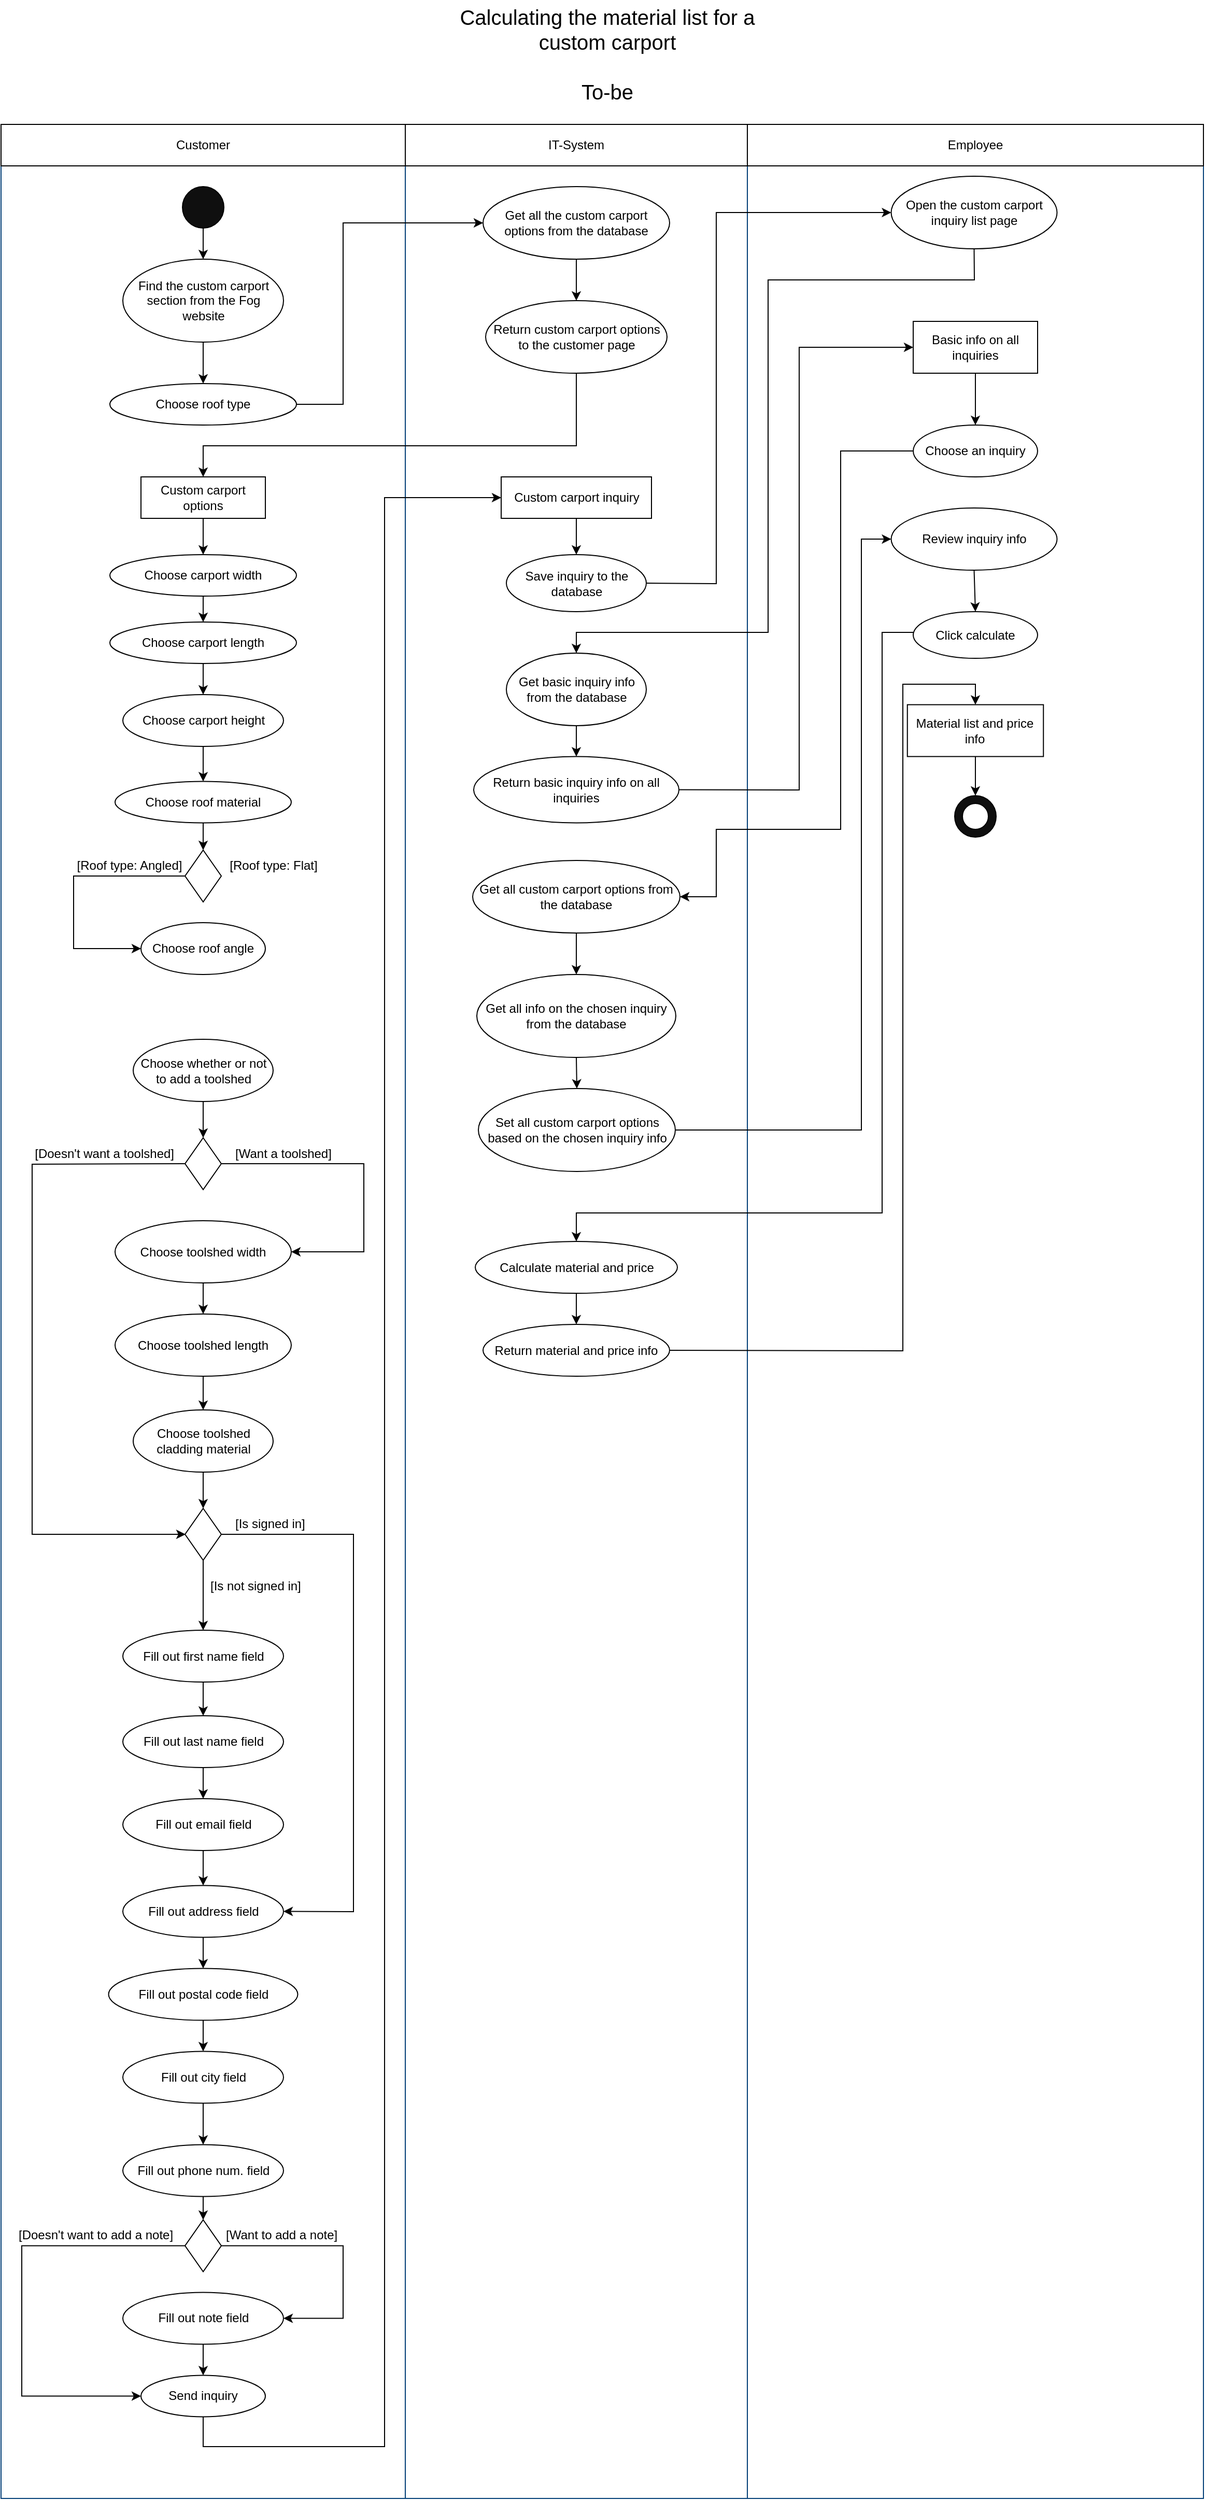 <mxfile version="16.0.3" type="device"><diagram id="prtHgNgQTEPvFCAcTncT" name="Page-1"><mxGraphModel dx="3134" dy="2238" grid="1" gridSize="10" guides="1" tooltips="1" connect="1" arrows="1" fold="1" page="1" pageScale="1" pageWidth="827" pageHeight="1169" math="0" shadow="0"><root><mxCell id="0"/><mxCell id="1" parent="0"/><mxCell id="VwiyK5n4nv8bdjlZxb5a-5" value="" style="rounded=0;whiteSpace=wrap;html=1;fillColor=none;movable=0;resizable=0;rotatable=0;deletable=0;editable=0;connectable=0;strokeColor=#033f77;" parent="1" vertex="1"><mxGeometry x="-130" y="-440" width="390" height="2290" as="geometry"/></mxCell><mxCell id="VwiyK5n4nv8bdjlZxb5a-6" value="Customer" style="rounded=0;whiteSpace=wrap;html=1;fillColor=default;movable=0;resizable=0;rotatable=0;deletable=0;editable=0;connectable=0;" parent="1" vertex="1"><mxGeometry x="-130" y="-440" width="390" height="40" as="geometry"/></mxCell><mxCell id="VwiyK5n4nv8bdjlZxb5a-7" value="" style="rounded=0;whiteSpace=wrap;html=1;fillColor=none;movable=0;resizable=0;rotatable=0;deletable=0;editable=0;connectable=0;strokeColor=#033F77;" parent="1" vertex="1"><mxGeometry x="260" y="-440" width="330" height="2290" as="geometry"/></mxCell><mxCell id="VwiyK5n4nv8bdjlZxb5a-8" value="IT-System" style="rounded=0;whiteSpace=wrap;html=1;fillColor=default;movable=0;resizable=0;rotatable=0;deletable=0;editable=0;connectable=0;" parent="1" vertex="1"><mxGeometry x="260" y="-440" width="330" height="40" as="geometry"/></mxCell><mxCell id="VwiyK5n4nv8bdjlZxb5a-9" value="" style="rounded=0;whiteSpace=wrap;html=1;fillColor=none;movable=0;resizable=0;rotatable=0;deletable=0;editable=0;connectable=0;strokeColor=#033F77;" parent="1" vertex="1"><mxGeometry x="590" y="-440" width="440" height="2290" as="geometry"/></mxCell><mxCell id="VwiyK5n4nv8bdjlZxb5a-10" value="Employee" style="rounded=0;whiteSpace=wrap;html=1;fillColor=default;movable=0;resizable=0;rotatable=0;deletable=0;editable=0;connectable=0;" parent="1" vertex="1"><mxGeometry x="590" y="-440" width="440" height="40" as="geometry"/></mxCell><mxCell id="VwiyK5n4nv8bdjlZxb5a-11" value="&lt;font style=&quot;font-size: 20px&quot;&gt;Calculating the material list for a custom carport&lt;br&gt;&lt;br&gt;To-be&lt;br&gt;&lt;/font&gt;" style="text;html=1;strokeColor=none;fillColor=none;align=center;verticalAlign=middle;whiteSpace=wrap;rounded=0;movable=1;resizable=1;rotatable=1;deletable=1;editable=1;connectable=1;" parent="1" vertex="1"><mxGeometry x="290" y="-560" width="330" height="104" as="geometry"/></mxCell><mxCell id="VwiyK5n4nv8bdjlZxb5a-15" value="" style="ellipse;whiteSpace=wrap;html=1;aspect=fixed;fontSize=20;fillColor=#0F0F0F;" parent="1" vertex="1"><mxGeometry x="45" y="-380" width="40" height="40" as="geometry"/></mxCell><mxCell id="VwiyK5n4nv8bdjlZxb5a-16" value="" style="ellipse;whiteSpace=wrap;html=1;aspect=fixed;fontSize=20;fillColor=#0F0F0F;" parent="1" vertex="1"><mxGeometry x="790" y="207.5" width="40" height="40" as="geometry"/></mxCell><mxCell id="VwiyK5n4nv8bdjlZxb5a-17" value="" style="ellipse;whiteSpace=wrap;html=1;aspect=fixed;fontSize=20;fillColor=#FFFFFF;" parent="1" vertex="1"><mxGeometry x="797.5" y="215" width="25" height="25" as="geometry"/></mxCell><mxCell id="VwiyK5n4nv8bdjlZxb5a-18" value="" style="endArrow=classic;html=1;rounded=0;fontSize=20;exitX=0.5;exitY=1;exitDx=0;exitDy=0;entryX=0.5;entryY=0;entryDx=0;entryDy=0;" parent="1" source="VwiyK5n4nv8bdjlZxb5a-15" target="VwiyK5n4nv8bdjlZxb5a-25" edge="1"><mxGeometry width="50" height="50" relative="1" as="geometry"><mxPoint x="380" y="-350" as="sourcePoint"/><mxPoint x="135" y="-320" as="targetPoint"/></mxGeometry></mxCell><mxCell id="VwiyK5n4nv8bdjlZxb5a-22" value="Choose roof type" style="ellipse;whiteSpace=wrap;html=1;fontSize=12;fillColor=#FFFFFF;" parent="1" vertex="1"><mxGeometry x="-25" y="-190" width="180" height="40" as="geometry"/></mxCell><mxCell id="VwiyK5n4nv8bdjlZxb5a-25" value="Find the custom carport section from the Fog website" style="ellipse;whiteSpace=wrap;html=1;fontSize=12;fillColor=#FFFFFF;" parent="1" vertex="1"><mxGeometry x="-12.5" y="-310" width="155" height="80" as="geometry"/></mxCell><mxCell id="VwiyK5n4nv8bdjlZxb5a-27" value="Choose carport width" style="ellipse;whiteSpace=wrap;html=1;fontSize=12;fillColor=#FFFFFF;" parent="1" vertex="1"><mxGeometry x="-25" y="-25" width="180" height="40" as="geometry"/></mxCell><mxCell id="VwiyK5n4nv8bdjlZxb5a-28" value="Choose carport length" style="ellipse;whiteSpace=wrap;html=1;fontSize=12;fillColor=#FFFFFF;" parent="1" vertex="1"><mxGeometry x="-25" y="40" width="180" height="40" as="geometry"/></mxCell><mxCell id="VwiyK5n4nv8bdjlZxb5a-29" value="Get all the custom carport options from the database" style="ellipse;whiteSpace=wrap;html=1;fontSize=12;fillColor=#FFFFFF;" parent="1" vertex="1"><mxGeometry x="335" y="-380" width="180" height="70" as="geometry"/></mxCell><mxCell id="VwiyK5n4nv8bdjlZxb5a-31" value="Custom carport options" style="rounded=0;whiteSpace=wrap;html=1;fontSize=12;fillColor=#FFFFFF;" parent="1" vertex="1"><mxGeometry x="5" y="-100" width="120" height="40" as="geometry"/></mxCell><mxCell id="VwiyK5n4nv8bdjlZxb5a-33" value="Return custom carport options to the customer page" style="ellipse;whiteSpace=wrap;html=1;fontSize=12;fillColor=#FFFFFF;" parent="1" vertex="1"><mxGeometry x="337.5" y="-270" width="175" height="70" as="geometry"/></mxCell><mxCell id="VwiyK5n4nv8bdjlZxb5a-37" value="" style="endArrow=classic;html=1;rounded=0;fontSize=12;exitX=0.5;exitY=1;exitDx=0;exitDy=0;entryX=0.5;entryY=0;entryDx=0;entryDy=0;" parent="1" source="VwiyK5n4nv8bdjlZxb5a-27" target="VwiyK5n4nv8bdjlZxb5a-28" edge="1"><mxGeometry width="50" height="50" relative="1" as="geometry"><mxPoint x="380" y="-90" as="sourcePoint"/><mxPoint x="430" y="-140" as="targetPoint"/></mxGeometry></mxCell><mxCell id="VwiyK5n4nv8bdjlZxb5a-38" value="Choose roof material" style="ellipse;whiteSpace=wrap;html=1;fontSize=12;fillColor=#FFFFFF;" parent="1" vertex="1"><mxGeometry x="-20" y="193.75" width="170" height="40" as="geometry"/></mxCell><mxCell id="VwiyK5n4nv8bdjlZxb5a-39" value="" style="endArrow=classic;html=1;rounded=0;fontSize=12;exitX=0.5;exitY=1;exitDx=0;exitDy=0;" parent="1" source="VwiyK5n4nv8bdjlZxb5a-28" target="VwiyK5n4nv8bdjlZxb5a-172" edge="1"><mxGeometry width="50" height="50" relative="1" as="geometry"><mxPoint x="380" y="-90" as="sourcePoint"/><mxPoint x="-40" y="100" as="targetPoint"/></mxGeometry></mxCell><mxCell id="VwiyK5n4nv8bdjlZxb5a-40" value="" style="rhombus;whiteSpace=wrap;html=1;fontSize=12;fillColor=#FFFFFF;" parent="1" vertex="1"><mxGeometry x="47.5" y="260" width="35" height="50" as="geometry"/></mxCell><mxCell id="VwiyK5n4nv8bdjlZxb5a-47" value="Choose roof angle" style="ellipse;whiteSpace=wrap;html=1;fontSize=12;fillColor=#FFFFFF;" parent="1" vertex="1"><mxGeometry x="5" y="330" width="120" height="50" as="geometry"/></mxCell><mxCell id="VwiyK5n4nv8bdjlZxb5a-48" value="" style="endArrow=classic;html=1;rounded=0;fontSize=12;exitX=0;exitY=0.5;exitDx=0;exitDy=0;entryX=0;entryY=0.5;entryDx=0;entryDy=0;" parent="1" source="VwiyK5n4nv8bdjlZxb5a-40" target="VwiyK5n4nv8bdjlZxb5a-47" edge="1"><mxGeometry width="50" height="50" relative="1" as="geometry"><mxPoint x="210" y="270" as="sourcePoint"/><mxPoint x="260" y="220" as="targetPoint"/><Array as="points"><mxPoint x="-60" y="285"/><mxPoint x="-60" y="355"/></Array></mxGeometry></mxCell><mxCell id="VwiyK5n4nv8bdjlZxb5a-49" value="[Roof type: Angled]" style="text;html=1;strokeColor=none;fillColor=none;align=center;verticalAlign=middle;whiteSpace=wrap;rounded=0;fontSize=12;" parent="1" vertex="1"><mxGeometry x="-60" y="260" width="107.5" height="30" as="geometry"/></mxCell><mxCell id="VwiyK5n4nv8bdjlZxb5a-50" value="Choose toolshed width" style="ellipse;whiteSpace=wrap;html=1;fontSize=12;fillColor=#FFFFFF;" parent="1" vertex="1"><mxGeometry x="-20" y="617.5" width="170" height="60" as="geometry"/></mxCell><mxCell id="VwiyK5n4nv8bdjlZxb5a-52" value="" style="rhombus;whiteSpace=wrap;html=1;fontSize=12;fillColor=#FFFFFF;" parent="1" vertex="1"><mxGeometry x="47.5" y="537.5" width="35" height="50" as="geometry"/></mxCell><mxCell id="VwiyK5n4nv8bdjlZxb5a-54" value="[Roof type: Flat]" style="text;html=1;strokeColor=none;fillColor=none;align=center;verticalAlign=middle;whiteSpace=wrap;rounded=0;fontSize=12;" parent="1" vertex="1"><mxGeometry x="82.5" y="260" width="100" height="30" as="geometry"/></mxCell><mxCell id="VwiyK5n4nv8bdjlZxb5a-59" value="[Want a toolshed]" style="text;html=1;strokeColor=none;fillColor=none;align=left;verticalAlign=middle;whiteSpace=wrap;rounded=0;fontSize=12;" parent="1" vertex="1"><mxGeometry x="93.75" y="537.5" width="100" height="30" as="geometry"/></mxCell><mxCell id="VwiyK5n4nv8bdjlZxb5a-61" value="Choose toolshed length" style="ellipse;whiteSpace=wrap;html=1;fontSize=12;fillColor=#FFFFFF;" parent="1" vertex="1"><mxGeometry x="-20" y="707.5" width="170" height="60" as="geometry"/></mxCell><mxCell id="VwiyK5n4nv8bdjlZxb5a-62" value="" style="endArrow=classic;html=1;rounded=0;fontSize=12;exitX=0.5;exitY=1;exitDx=0;exitDy=0;entryX=0.5;entryY=0;entryDx=0;entryDy=0;" parent="1" source="VwiyK5n4nv8bdjlZxb5a-50" target="VwiyK5n4nv8bdjlZxb5a-61" edge="1"><mxGeometry width="50" height="50" relative="1" as="geometry"><mxPoint x="210" y="570" as="sourcePoint"/><mxPoint x="260" y="520" as="targetPoint"/></mxGeometry></mxCell><mxCell id="VwiyK5n4nv8bdjlZxb5a-63" value="Fill out first name field" style="ellipse;whiteSpace=wrap;html=1;fontSize=12;fillColor=#FFFFFF;" parent="1" vertex="1"><mxGeometry x="-12.5" y="1012.5" width="155" height="50" as="geometry"/></mxCell><mxCell id="VwiyK5n4nv8bdjlZxb5a-66" value="[Doesn't want a toolshed]" style="text;html=1;strokeColor=none;fillColor=none;align=right;verticalAlign=middle;whiteSpace=wrap;rounded=0;fontSize=12;" parent="1" vertex="1"><mxGeometry x="-108.75" y="537.5" width="147.5" height="30" as="geometry"/></mxCell><mxCell id="VwiyK5n4nv8bdjlZxb5a-67" value="Fill out address field" style="ellipse;whiteSpace=wrap;html=1;fontSize=12;fillColor=#FFFFFF;" parent="1" vertex="1"><mxGeometry x="-12.5" y="1258.75" width="155" height="50" as="geometry"/></mxCell><mxCell id="VwiyK5n4nv8bdjlZxb5a-68" value="Fill out postal code field" style="ellipse;whiteSpace=wrap;html=1;fontSize=12;fillColor=#FFFFFF;" parent="1" vertex="1"><mxGeometry x="-26.25" y="1338.75" width="182.5" height="50" as="geometry"/></mxCell><mxCell id="VwiyK5n4nv8bdjlZxb5a-69" value="" style="endArrow=classic;html=1;rounded=0;fontSize=12;exitX=0.5;exitY=1;exitDx=0;exitDy=0;entryX=0.5;entryY=0;entryDx=0;entryDy=0;" parent="1" source="VwiyK5n4nv8bdjlZxb5a-63" target="VwiyK5n4nv8bdjlZxb5a-179" edge="1"><mxGeometry width="50" height="50" relative="1" as="geometry"><mxPoint x="210" y="750" as="sourcePoint"/><mxPoint x="260" y="700" as="targetPoint"/></mxGeometry></mxCell><mxCell id="VwiyK5n4nv8bdjlZxb5a-70" value="" style="endArrow=classic;html=1;rounded=0;fontSize=12;exitX=0.5;exitY=1;exitDx=0;exitDy=0;entryX=0.5;entryY=0;entryDx=0;entryDy=0;" parent="1" source="VwiyK5n4nv8bdjlZxb5a-67" target="VwiyK5n4nv8bdjlZxb5a-68" edge="1"><mxGeometry width="50" height="50" relative="1" as="geometry"><mxPoint x="210" y="750" as="sourcePoint"/><mxPoint x="260" y="700" as="targetPoint"/></mxGeometry></mxCell><mxCell id="VwiyK5n4nv8bdjlZxb5a-71" value="Fill out phone num. field" style="ellipse;whiteSpace=wrap;html=1;fontSize=12;fillColor=#FFFFFF;" parent="1" vertex="1"><mxGeometry x="-12.5" y="1508.75" width="155" height="50" as="geometry"/></mxCell><mxCell id="VwiyK5n4nv8bdjlZxb5a-72" value="" style="endArrow=classic;html=1;rounded=0;fontSize=12;exitX=0.5;exitY=1;exitDx=0;exitDy=0;entryX=0.5;entryY=0;entryDx=0;entryDy=0;" parent="1" source="VwiyK5n4nv8bdjlZxb5a-68" target="VwiyK5n4nv8bdjlZxb5a-184" edge="1"><mxGeometry width="50" height="50" relative="1" as="geometry"><mxPoint x="170" y="860" as="sourcePoint"/><mxPoint x="220" y="810" as="targetPoint"/></mxGeometry></mxCell><mxCell id="VwiyK5n4nv8bdjlZxb5a-75" value="Fill out note field" style="ellipse;whiteSpace=wrap;html=1;fontSize=12;fillColor=#FFFFFF;" parent="1" vertex="1"><mxGeometry x="-12.5" y="1651.25" width="155" height="50" as="geometry"/></mxCell><mxCell id="VwiyK5n4nv8bdjlZxb5a-76" value="" style="rhombus;whiteSpace=wrap;html=1;fontSize=12;fillColor=#FFFFFF;" parent="1" vertex="1"><mxGeometry x="47.5" y="1581.25" width="35" height="50" as="geometry"/></mxCell><mxCell id="VwiyK5n4nv8bdjlZxb5a-77" value="" style="endArrow=classic;html=1;rounded=0;fontSize=12;exitX=0.5;exitY=1;exitDx=0;exitDy=0;entryX=0.5;entryY=0;entryDx=0;entryDy=0;" parent="1" source="VwiyK5n4nv8bdjlZxb5a-71" target="VwiyK5n4nv8bdjlZxb5a-76" edge="1"><mxGeometry width="50" height="50" relative="1" as="geometry"><mxPoint x="65" y="1167.5" as="sourcePoint"/><mxPoint x="260" y="990" as="targetPoint"/></mxGeometry></mxCell><mxCell id="VwiyK5n4nv8bdjlZxb5a-78" value="" style="endArrow=classic;html=1;rounded=0;fontSize=12;exitX=1;exitY=0.5;exitDx=0;exitDy=0;entryX=1;entryY=0.5;entryDx=0;entryDy=0;" parent="1" source="VwiyK5n4nv8bdjlZxb5a-76" target="VwiyK5n4nv8bdjlZxb5a-75" edge="1"><mxGeometry width="50" height="50" relative="1" as="geometry"><mxPoint x="210" y="1771.25" as="sourcePoint"/><mxPoint x="260" y="1721.25" as="targetPoint"/><Array as="points"><mxPoint x="200" y="1606.25"/><mxPoint x="200" y="1676.25"/></Array></mxGeometry></mxCell><mxCell id="VwiyK5n4nv8bdjlZxb5a-79" value="[Want to add a note]" style="text;html=1;strokeColor=none;fillColor=none;align=left;verticalAlign=middle;whiteSpace=wrap;rounded=0;fontSize=12;" parent="1" vertex="1"><mxGeometry x="85" y="1581.25" width="125" height="30" as="geometry"/></mxCell><mxCell id="VwiyK5n4nv8bdjlZxb5a-80" value="Send inquiry" style="ellipse;whiteSpace=wrap;html=1;fontSize=12;fillColor=#FFFFFF;" parent="1" vertex="1"><mxGeometry x="5" y="1731.25" width="120" height="40" as="geometry"/></mxCell><mxCell id="VwiyK5n4nv8bdjlZxb5a-81" value="" style="endArrow=classic;html=1;rounded=0;fontSize=12;exitX=0.5;exitY=1;exitDx=0;exitDy=0;entryX=0.5;entryY=0;entryDx=0;entryDy=0;" parent="1" source="VwiyK5n4nv8bdjlZxb5a-75" target="VwiyK5n4nv8bdjlZxb5a-80" edge="1"><mxGeometry width="50" height="50" relative="1" as="geometry"><mxPoint x="210" y="1060" as="sourcePoint"/><mxPoint x="260" y="1010" as="targetPoint"/></mxGeometry></mxCell><mxCell id="VwiyK5n4nv8bdjlZxb5a-82" value="" style="endArrow=classic;html=1;rounded=0;fontSize=12;exitX=0;exitY=0.5;exitDx=0;exitDy=0;entryX=0;entryY=0.5;entryDx=0;entryDy=0;" parent="1" source="VwiyK5n4nv8bdjlZxb5a-76" target="VwiyK5n4nv8bdjlZxb5a-80" edge="1"><mxGeometry width="50" height="50" relative="1" as="geometry"><mxPoint x="210" y="1641.25" as="sourcePoint"/><mxPoint x="260" y="1591.25" as="targetPoint"/><Array as="points"><mxPoint x="-110" y="1606.25"/><mxPoint x="-110" y="1751.25"/></Array></mxGeometry></mxCell><mxCell id="VwiyK5n4nv8bdjlZxb5a-83" value="[Doesn't want to add a note]" style="text;html=1;strokeColor=none;fillColor=none;align=left;verticalAlign=middle;whiteSpace=wrap;rounded=0;fontSize=12;" parent="1" vertex="1"><mxGeometry x="-115" y="1581.25" width="160" height="30" as="geometry"/></mxCell><mxCell id="VwiyK5n4nv8bdjlZxb5a-88" value="Open the custom carport inquiry list page" style="ellipse;whiteSpace=wrap;html=1;fontSize=12;fillColor=#FFFFFF;" parent="1" vertex="1"><mxGeometry x="728.75" y="-390" width="160" height="70" as="geometry"/></mxCell><mxCell id="VwiyK5n4nv8bdjlZxb5a-103" value="Review inquiry info" style="ellipse;whiteSpace=wrap;html=1;fontSize=12;fillColor=#FFFFFF;" parent="1" vertex="1"><mxGeometry x="728.75" y="-70" width="160" height="60" as="geometry"/></mxCell><mxCell id="VwiyK5n4nv8bdjlZxb5a-162" value="Calculate material and price" style="ellipse;whiteSpace=wrap;html=1;fontSize=12;fillColor=#FFFFFF;" parent="1" vertex="1"><mxGeometry x="327.5" y="637.5" width="195" height="50" as="geometry"/></mxCell><mxCell id="VwiyK5n4nv8bdjlZxb5a-164" value="Material list and price info" style="rounded=0;whiteSpace=wrap;html=1;fontSize=12;fillColor=#FFFFFF;" parent="1" vertex="1"><mxGeometry x="744.38" y="119.75" width="131.24" height="50" as="geometry"/></mxCell><mxCell id="VwiyK5n4nv8bdjlZxb5a-166" value="" style="endArrow=classic;html=1;rounded=0;fontSize=12;exitX=0.5;exitY=1;exitDx=0;exitDy=0;entryX=0.5;entryY=0;entryDx=0;entryDy=0;" parent="1" source="VwiyK5n4nv8bdjlZxb5a-164" target="VwiyK5n4nv8bdjlZxb5a-16" edge="1"><mxGeometry width="50" height="50" relative="1" as="geometry"><mxPoint x="660" y="1960" as="sourcePoint"/><mxPoint x="710" y="1910" as="targetPoint"/></mxGeometry></mxCell><mxCell id="VwiyK5n4nv8bdjlZxb5a-170" value="Return material and price info" style="ellipse;whiteSpace=wrap;html=1;fontSize=12;fillColor=#FFFFFF;" parent="1" vertex="1"><mxGeometry x="335" y="717.5" width="180" height="50" as="geometry"/></mxCell><mxCell id="VwiyK5n4nv8bdjlZxb5a-171" value="" style="endArrow=classic;html=1;rounded=0;fontSize=12;exitX=0.5;exitY=1;exitDx=0;exitDy=0;entryX=0.5;entryY=0;entryDx=0;entryDy=0;" parent="1" source="VwiyK5n4nv8bdjlZxb5a-162" target="VwiyK5n4nv8bdjlZxb5a-170" edge="1"><mxGeometry width="50" height="50" relative="1" as="geometry"><mxPoint x="560" y="380" as="sourcePoint"/><mxPoint x="610" y="330" as="targetPoint"/></mxGeometry></mxCell><mxCell id="VwiyK5n4nv8bdjlZxb5a-172" value="Choose carport height" style="ellipse;whiteSpace=wrap;html=1;fontSize=12;fillColor=#FFFFFF;" parent="1" vertex="1"><mxGeometry x="-12.5" y="110" width="155" height="50" as="geometry"/></mxCell><mxCell id="VwiyK5n4nv8bdjlZxb5a-173" value="" style="endArrow=classic;html=1;rounded=0;fontSize=12;exitX=0.5;exitY=1;exitDx=0;exitDy=0;entryX=0.5;entryY=0;entryDx=0;entryDy=0;" parent="1" source="VwiyK5n4nv8bdjlZxb5a-172" target="VwiyK5n4nv8bdjlZxb5a-38" edge="1"><mxGeometry width="50" height="50" relative="1" as="geometry"><mxPoint x="210" y="220" as="sourcePoint"/><mxPoint x="260" y="170" as="targetPoint"/></mxGeometry></mxCell><mxCell id="VwiyK5n4nv8bdjlZxb5a-174" value="" style="rhombus;whiteSpace=wrap;html=1;fontSize=12;fillColor=#FFFFFF;" parent="1" vertex="1"><mxGeometry x="47.5" y="895" width="35" height="50" as="geometry"/></mxCell><mxCell id="VwiyK5n4nv8bdjlZxb5a-176" value="" style="endArrow=classic;html=1;rounded=0;fontSize=12;exitX=0.5;exitY=1;exitDx=0;exitDy=0;" parent="1" source="VwiyK5n4nv8bdjlZxb5a-174" target="VwiyK5n4nv8bdjlZxb5a-63" edge="1"><mxGeometry width="50" height="50" relative="1" as="geometry"><mxPoint x="70" y="730" as="sourcePoint"/><mxPoint x="260" y="820" as="targetPoint"/></mxGeometry></mxCell><mxCell id="VwiyK5n4nv8bdjlZxb5a-177" value="[Is not signed in]" style="text;html=1;strokeColor=none;fillColor=none;align=left;verticalAlign=middle;whiteSpace=wrap;rounded=0;fontSize=12;" parent="1" vertex="1"><mxGeometry x="70" y="955" width="95" height="30" as="geometry"/></mxCell><mxCell id="VwiyK5n4nv8bdjlZxb5a-178" value="Fill out email field" style="ellipse;whiteSpace=wrap;html=1;fontSize=12;fillColor=#FFFFFF;" parent="1" vertex="1"><mxGeometry x="-12.5" y="1175" width="155" height="50" as="geometry"/></mxCell><mxCell id="VwiyK5n4nv8bdjlZxb5a-179" value="Fill out last name field" style="ellipse;whiteSpace=wrap;html=1;fontSize=12;fillColor=#FFFFFF;" parent="1" vertex="1"><mxGeometry x="-12.5" y="1095" width="155" height="50" as="geometry"/></mxCell><mxCell id="VwiyK5n4nv8bdjlZxb5a-180" value="" style="endArrow=classic;html=1;rounded=0;fontSize=12;exitX=0.5;exitY=1;exitDx=0;exitDy=0;entryX=0.5;entryY=0;entryDx=0;entryDy=0;" parent="1" source="VwiyK5n4nv8bdjlZxb5a-179" target="VwiyK5n4nv8bdjlZxb5a-178" edge="1"><mxGeometry width="50" height="50" relative="1" as="geometry"><mxPoint x="210" y="1060" as="sourcePoint"/><mxPoint x="260" y="1010" as="targetPoint"/></mxGeometry></mxCell><mxCell id="VwiyK5n4nv8bdjlZxb5a-181" value="" style="endArrow=classic;html=1;rounded=0;fontSize=12;exitX=0.5;exitY=1;exitDx=0;exitDy=0;entryX=0.5;entryY=0;entryDx=0;entryDy=0;" parent="1" source="VwiyK5n4nv8bdjlZxb5a-178" target="VwiyK5n4nv8bdjlZxb5a-67" edge="1"><mxGeometry width="50" height="50" relative="1" as="geometry"><mxPoint x="210" y="1040" as="sourcePoint"/><mxPoint x="260" y="990" as="targetPoint"/></mxGeometry></mxCell><mxCell id="VwiyK5n4nv8bdjlZxb5a-182" value="" style="endArrow=classic;html=1;rounded=0;fontSize=12;entryX=1;entryY=0.5;entryDx=0;entryDy=0;exitX=1;exitY=0.5;exitDx=0;exitDy=0;" parent="1" source="VwiyK5n4nv8bdjlZxb5a-174" target="VwiyK5n4nv8bdjlZxb5a-67" edge="1"><mxGeometry width="50" height="50" relative="1" as="geometry"><mxPoint x="82.5" y="1138.75" as="sourcePoint"/><mxPoint x="142.5" y="1498.75" as="targetPoint"/><Array as="points"><mxPoint x="210" y="920"/><mxPoint x="210" y="1284"/></Array></mxGeometry></mxCell><mxCell id="VwiyK5n4nv8bdjlZxb5a-183" value="[Is signed in]" style="text;html=1;strokeColor=none;fillColor=none;align=left;verticalAlign=middle;whiteSpace=wrap;rounded=0;fontSize=12;" parent="1" vertex="1"><mxGeometry x="93.75" y="895" width="77.5" height="30" as="geometry"/></mxCell><mxCell id="VwiyK5n4nv8bdjlZxb5a-184" value="Fill out city field" style="ellipse;whiteSpace=wrap;html=1;fontSize=12;fillColor=#FFFFFF;" parent="1" vertex="1"><mxGeometry x="-12.5" y="1418.75" width="155" height="50" as="geometry"/></mxCell><mxCell id="VwiyK5n4nv8bdjlZxb5a-185" value="" style="endArrow=classic;html=1;rounded=0;fontSize=12;exitX=0.5;exitY=1;exitDx=0;exitDy=0;entryX=0.5;entryY=0;entryDx=0;entryDy=0;" parent="1" source="VwiyK5n4nv8bdjlZxb5a-184" target="VwiyK5n4nv8bdjlZxb5a-71" edge="1"><mxGeometry width="50" height="50" relative="1" as="geometry"><mxPoint x="210" y="1320" as="sourcePoint"/><mxPoint x="260" y="1270" as="targetPoint"/></mxGeometry></mxCell><mxCell id="MUpZCb2h_AHIGPEM5333-1" value="" style="endArrow=classic;html=1;rounded=0;exitX=0.5;exitY=1;exitDx=0;exitDy=0;entryX=0.5;entryY=0;entryDx=0;entryDy=0;" edge="1" parent="1" source="VwiyK5n4nv8bdjlZxb5a-25" target="VwiyK5n4nv8bdjlZxb5a-22"><mxGeometry width="50" height="50" relative="1" as="geometry"><mxPoint x="-80" y="-160" as="sourcePoint"/><mxPoint x="-30" y="-210" as="targetPoint"/></mxGeometry></mxCell><mxCell id="MUpZCb2h_AHIGPEM5333-2" value="" style="endArrow=classic;html=1;rounded=0;exitX=1;exitY=0.5;exitDx=0;exitDy=0;entryX=0;entryY=0.5;entryDx=0;entryDy=0;" edge="1" parent="1" source="VwiyK5n4nv8bdjlZxb5a-22" target="VwiyK5n4nv8bdjlZxb5a-29"><mxGeometry width="50" height="50" relative="1" as="geometry"><mxPoint x="180" y="-180" as="sourcePoint"/><mxPoint x="230" y="-230" as="targetPoint"/><Array as="points"><mxPoint x="200" y="-170"/><mxPoint x="200" y="-345"/></Array></mxGeometry></mxCell><mxCell id="MUpZCb2h_AHIGPEM5333-4" value="" style="endArrow=classic;html=1;rounded=0;exitX=0.5;exitY=1;exitDx=0;exitDy=0;entryX=0.5;entryY=0;entryDx=0;entryDy=0;" edge="1" parent="1" source="VwiyK5n4nv8bdjlZxb5a-29" target="VwiyK5n4nv8bdjlZxb5a-33"><mxGeometry width="50" height="50" relative="1" as="geometry"><mxPoint x="300" y="-250" as="sourcePoint"/><mxPoint x="350" y="-300" as="targetPoint"/></mxGeometry></mxCell><mxCell id="MUpZCb2h_AHIGPEM5333-5" value="" style="endArrow=classic;html=1;rounded=0;exitX=0.5;exitY=1;exitDx=0;exitDy=0;entryX=0.5;entryY=0;entryDx=0;entryDy=0;" edge="1" parent="1" source="VwiyK5n4nv8bdjlZxb5a-33" target="VwiyK5n4nv8bdjlZxb5a-31"><mxGeometry width="50" height="50" relative="1" as="geometry"><mxPoint x="290" y="-130" as="sourcePoint"/><mxPoint x="340" y="-180" as="targetPoint"/><Array as="points"><mxPoint x="425" y="-170"/><mxPoint x="425" y="-130"/><mxPoint x="230" y="-130"/><mxPoint x="65" y="-130"/></Array></mxGeometry></mxCell><mxCell id="MUpZCb2h_AHIGPEM5333-6" value="" style="endArrow=classic;html=1;rounded=0;exitX=0.5;exitY=1;exitDx=0;exitDy=0;entryX=0.5;entryY=0;entryDx=0;entryDy=0;" edge="1" parent="1" source="VwiyK5n4nv8bdjlZxb5a-31" target="VwiyK5n4nv8bdjlZxb5a-27"><mxGeometry width="50" height="50" relative="1" as="geometry"><mxPoint x="-90" y="-30" as="sourcePoint"/><mxPoint x="-40" y="-80" as="targetPoint"/></mxGeometry></mxCell><mxCell id="MUpZCb2h_AHIGPEM5333-7" value="Choose whether or not to add a toolshed" style="ellipse;whiteSpace=wrap;html=1;" vertex="1" parent="1"><mxGeometry x="-2.5" y="442.5" width="135" height="60" as="geometry"/></mxCell><mxCell id="MUpZCb2h_AHIGPEM5333-9" value="" style="endArrow=classic;html=1;rounded=0;exitX=0.5;exitY=1;exitDx=0;exitDy=0;entryX=0.5;entryY=0;entryDx=0;entryDy=0;" edge="1" parent="1" source="MUpZCb2h_AHIGPEM5333-7" target="VwiyK5n4nv8bdjlZxb5a-52"><mxGeometry width="50" height="50" relative="1" as="geometry"><mxPoint x="-60" y="380" as="sourcePoint"/><mxPoint x="-10" y="330" as="targetPoint"/></mxGeometry></mxCell><mxCell id="MUpZCb2h_AHIGPEM5333-11" value="" style="endArrow=classic;html=1;rounded=0;exitX=1;exitY=0.5;exitDx=0;exitDy=0;entryX=1;entryY=0.5;entryDx=0;entryDy=0;" edge="1" parent="1" source="VwiyK5n4nv8bdjlZxb5a-52" target="VwiyK5n4nv8bdjlZxb5a-50"><mxGeometry width="50" height="50" relative="1" as="geometry"><mxPoint x="-80" y="647.5" as="sourcePoint"/><mxPoint x="-30" y="597.5" as="targetPoint"/><Array as="points"><mxPoint x="220" y="562.5"/><mxPoint x="220" y="647.5"/></Array></mxGeometry></mxCell><mxCell id="MUpZCb2h_AHIGPEM5333-12" value="Choose toolshed cladding material" style="ellipse;whiteSpace=wrap;html=1;" vertex="1" parent="1"><mxGeometry x="-2.5" y="800" width="135" height="60" as="geometry"/></mxCell><mxCell id="MUpZCb2h_AHIGPEM5333-16" value="" style="endArrow=classic;html=1;rounded=0;exitX=0.5;exitY=1;exitDx=0;exitDy=0;entryX=0.5;entryY=0;entryDx=0;entryDy=0;" edge="1" parent="1" source="VwiyK5n4nv8bdjlZxb5a-38" target="VwiyK5n4nv8bdjlZxb5a-40"><mxGeometry width="50" height="50" relative="1" as="geometry"><mxPoint x="-90" y="210" as="sourcePoint"/><mxPoint x="-40" y="160" as="targetPoint"/></mxGeometry></mxCell><mxCell id="MUpZCb2h_AHIGPEM5333-17" value="" style="endArrow=classic;html=1;rounded=0;exitX=0.5;exitY=1;exitDx=0;exitDy=0;entryX=0.5;entryY=0;entryDx=0;entryDy=0;" edge="1" parent="1" source="MUpZCb2h_AHIGPEM5333-12" target="VwiyK5n4nv8bdjlZxb5a-174"><mxGeometry width="50" height="50" relative="1" as="geometry"><mxPoint x="-100" y="920" as="sourcePoint"/><mxPoint x="-50" y="870" as="targetPoint"/></mxGeometry></mxCell><mxCell id="MUpZCb2h_AHIGPEM5333-18" value="" style="endArrow=classic;html=1;rounded=0;exitX=0.5;exitY=1;exitDx=0;exitDy=0;entryX=0.5;entryY=0;entryDx=0;entryDy=0;" edge="1" parent="1" source="VwiyK5n4nv8bdjlZxb5a-61" target="MUpZCb2h_AHIGPEM5333-12"><mxGeometry width="50" height="50" relative="1" as="geometry"><mxPoint x="-90" y="830" as="sourcePoint"/><mxPoint x="-40" y="780" as="targetPoint"/></mxGeometry></mxCell><mxCell id="MUpZCb2h_AHIGPEM5333-19" value="" style="endArrow=classic;html=1;rounded=0;exitX=0;exitY=0.5;exitDx=0;exitDy=0;" edge="1" parent="1" source="VwiyK5n4nv8bdjlZxb5a-52"><mxGeometry width="50" height="50" relative="1" as="geometry"><mxPoint x="-90" y="810" as="sourcePoint"/><mxPoint x="48" y="920" as="targetPoint"/><Array as="points"><mxPoint x="-100" y="563"/><mxPoint x="-100" y="920"/></Array></mxGeometry></mxCell><mxCell id="MUpZCb2h_AHIGPEM5333-22" value="Custom carport inquiry" style="rounded=0;whiteSpace=wrap;html=1;" vertex="1" parent="1"><mxGeometry x="352.5" y="-100" width="145" height="40" as="geometry"/></mxCell><mxCell id="MUpZCb2h_AHIGPEM5333-23" value="" style="endArrow=classic;html=1;rounded=0;exitX=0.5;exitY=1;exitDx=0;exitDy=0;entryX=0;entryY=0.5;entryDx=0;entryDy=0;" edge="1" parent="1" source="VwiyK5n4nv8bdjlZxb5a-80" target="MUpZCb2h_AHIGPEM5333-22"><mxGeometry width="50" height="50" relative="1" as="geometry"><mxPoint x="190" y="1770" as="sourcePoint"/><mxPoint x="240" y="1720" as="targetPoint"/><Array as="points"><mxPoint x="65" y="1800"/><mxPoint x="240" y="1800"/><mxPoint x="240" y="-80"/></Array></mxGeometry></mxCell><mxCell id="MUpZCb2h_AHIGPEM5333-24" value="Save inquiry to the database" style="ellipse;whiteSpace=wrap;html=1;" vertex="1" parent="1"><mxGeometry x="357.5" y="-25" width="135" height="55" as="geometry"/></mxCell><mxCell id="MUpZCb2h_AHIGPEM5333-25" value="" style="endArrow=classic;html=1;rounded=0;exitX=0.5;exitY=1;exitDx=0;exitDy=0;entryX=0.5;entryY=0;entryDx=0;entryDy=0;" edge="1" parent="1" source="MUpZCb2h_AHIGPEM5333-22" target="MUpZCb2h_AHIGPEM5333-24"><mxGeometry width="50" height="50" relative="1" as="geometry"><mxPoint x="290" y="50" as="sourcePoint"/><mxPoint x="340" as="targetPoint"/></mxGeometry></mxCell><mxCell id="MUpZCb2h_AHIGPEM5333-26" value="" style="endArrow=classic;html=1;rounded=0;exitX=1;exitY=0.5;exitDx=0;exitDy=0;entryX=0;entryY=0.5;entryDx=0;entryDy=0;" edge="1" parent="1" source="MUpZCb2h_AHIGPEM5333-24" target="VwiyK5n4nv8bdjlZxb5a-88"><mxGeometry width="50" height="50" relative="1" as="geometry"><mxPoint x="520" as="sourcePoint"/><mxPoint x="570" y="-50" as="targetPoint"/><Array as="points"><mxPoint x="560" y="3"/><mxPoint x="560" y="-355"/></Array></mxGeometry></mxCell><mxCell id="MUpZCb2h_AHIGPEM5333-27" value="Choose an inquiry" style="ellipse;whiteSpace=wrap;html=1;" vertex="1" parent="1"><mxGeometry x="750" y="-150" width="120" height="50" as="geometry"/></mxCell><mxCell id="MUpZCb2h_AHIGPEM5333-28" value="Get basic inquiry info from the database" style="ellipse;whiteSpace=wrap;html=1;" vertex="1" parent="1"><mxGeometry x="357.5" y="70" width="135" height="70" as="geometry"/></mxCell><mxCell id="MUpZCb2h_AHIGPEM5333-29" value="" style="endArrow=classic;html=1;rounded=0;exitX=0.5;exitY=1;exitDx=0;exitDy=0;entryX=0.5;entryY=0;entryDx=0;entryDy=0;" edge="1" parent="1" source="VwiyK5n4nv8bdjlZxb5a-88" target="MUpZCb2h_AHIGPEM5333-28"><mxGeometry width="50" height="50" relative="1" as="geometry"><mxPoint x="650" y="-200" as="sourcePoint"/><mxPoint x="700" y="-250" as="targetPoint"/><Array as="points"><mxPoint x="809" y="-290"/><mxPoint x="610" y="-290"/><mxPoint x="610" y="50"/><mxPoint x="425" y="50"/></Array></mxGeometry></mxCell><mxCell id="MUpZCb2h_AHIGPEM5333-30" value="Return basic inquiry info on all inquiries" style="ellipse;whiteSpace=wrap;html=1;strokeColor=#000000;" vertex="1" parent="1"><mxGeometry x="326" y="169.75" width="198" height="64" as="geometry"/></mxCell><mxCell id="MUpZCb2h_AHIGPEM5333-31" value="" style="endArrow=classic;html=1;rounded=0;exitX=0.5;exitY=1;exitDx=0;exitDy=0;entryX=0.5;entryY=0;entryDx=0;entryDy=0;" edge="1" parent="1" source="MUpZCb2h_AHIGPEM5333-28" target="MUpZCb2h_AHIGPEM5333-30"><mxGeometry width="50" height="50" relative="1" as="geometry"><mxPoint x="270" y="190" as="sourcePoint"/><mxPoint x="320" y="140" as="targetPoint"/></mxGeometry></mxCell><mxCell id="MUpZCb2h_AHIGPEM5333-34" value="Basic info on all inquiries" style="rounded=0;whiteSpace=wrap;html=1;strokeColor=#000000;" vertex="1" parent="1"><mxGeometry x="750" y="-250" width="120" height="50" as="geometry"/></mxCell><mxCell id="MUpZCb2h_AHIGPEM5333-35" value="" style="endArrow=classic;html=1;rounded=0;exitX=1;exitY=0.5;exitDx=0;exitDy=0;entryX=0;entryY=0.5;entryDx=0;entryDy=0;" edge="1" parent="1" source="MUpZCb2h_AHIGPEM5333-30" target="MUpZCb2h_AHIGPEM5333-34"><mxGeometry width="50" height="50" relative="1" as="geometry"><mxPoint x="490" y="350" as="sourcePoint"/><mxPoint x="540" y="300" as="targetPoint"/><Array as="points"><mxPoint x="640" y="202"/><mxPoint x="640" y="-225"/></Array></mxGeometry></mxCell><mxCell id="MUpZCb2h_AHIGPEM5333-36" value="" style="endArrow=classic;html=1;rounded=0;exitX=0.5;exitY=1;exitDx=0;exitDy=0;entryX=0.5;entryY=0;entryDx=0;entryDy=0;" edge="1" parent="1" source="MUpZCb2h_AHIGPEM5333-34" target="MUpZCb2h_AHIGPEM5333-27"><mxGeometry width="50" height="50" relative="1" as="geometry"><mxPoint x="670" y="-100" as="sourcePoint"/><mxPoint x="720" y="-150" as="targetPoint"/></mxGeometry></mxCell><mxCell id="MUpZCb2h_AHIGPEM5333-37" value="Get all info on the chosen inquiry from the database" style="ellipse;whiteSpace=wrap;html=1;strokeColor=#000000;" vertex="1" parent="1"><mxGeometry x="329" y="380" width="192" height="80" as="geometry"/></mxCell><mxCell id="MUpZCb2h_AHIGPEM5333-38" value="" style="endArrow=classic;html=1;rounded=0;exitX=0;exitY=0.5;exitDx=0;exitDy=0;entryX=1;entryY=0.5;entryDx=0;entryDy=0;" edge="1" parent="1" source="MUpZCb2h_AHIGPEM5333-27" target="MUpZCb2h_AHIGPEM5333-49"><mxGeometry width="50" height="50" relative="1" as="geometry"><mxPoint x="710" y="-10" as="sourcePoint"/><mxPoint x="530" y="310" as="targetPoint"/><Array as="points"><mxPoint x="680" y="-125"/><mxPoint x="680" y="240"/><mxPoint x="560" y="240"/><mxPoint x="560" y="305"/></Array></mxGeometry></mxCell><mxCell id="MUpZCb2h_AHIGPEM5333-41" value="Set all custom carport options based on the chosen inquiry info" style="ellipse;whiteSpace=wrap;html=1;strokeColor=#000000;" vertex="1" parent="1"><mxGeometry x="330.5" y="490" width="190" height="80" as="geometry"/></mxCell><mxCell id="MUpZCb2h_AHIGPEM5333-42" value="" style="endArrow=classic;html=1;rounded=0;exitX=0.5;exitY=1;exitDx=0;exitDy=0;entryX=0.5;entryY=0;entryDx=0;entryDy=0;" edge="1" parent="1" source="MUpZCb2h_AHIGPEM5333-37" target="MUpZCb2h_AHIGPEM5333-41"><mxGeometry width="50" height="50" relative="1" as="geometry"><mxPoint x="290" y="400" as="sourcePoint"/><mxPoint x="340" y="350" as="targetPoint"/></mxGeometry></mxCell><mxCell id="MUpZCb2h_AHIGPEM5333-43" value="" style="endArrow=classic;html=1;rounded=0;exitX=1;exitY=0.5;exitDx=0;exitDy=0;entryX=0;entryY=0.5;entryDx=0;entryDy=0;" edge="1" parent="1" source="MUpZCb2h_AHIGPEM5333-41" target="VwiyK5n4nv8bdjlZxb5a-103"><mxGeometry width="50" height="50" relative="1" as="geometry"><mxPoint x="510" y="520" as="sourcePoint"/><mxPoint x="733.75" y="-50" as="targetPoint"/><Array as="points"><mxPoint x="700" y="530"/><mxPoint x="700" y="-40"/></Array></mxGeometry></mxCell><mxCell id="MUpZCb2h_AHIGPEM5333-49" value="Get all custom carport options from the database" style="ellipse;whiteSpace=wrap;html=1;strokeColor=#000000;" vertex="1" parent="1"><mxGeometry x="325" y="270" width="200" height="70" as="geometry"/></mxCell><mxCell id="MUpZCb2h_AHIGPEM5333-51" value="" style="endArrow=classic;html=1;rounded=0;exitX=0.5;exitY=1;exitDx=0;exitDy=0;entryX=0.5;entryY=0;entryDx=0;entryDy=0;" edge="1" parent="1" source="MUpZCb2h_AHIGPEM5333-49" target="MUpZCb2h_AHIGPEM5333-37"><mxGeometry width="50" height="50" relative="1" as="geometry"><mxPoint x="300" y="380" as="sourcePoint"/><mxPoint x="350" y="330" as="targetPoint"/></mxGeometry></mxCell><mxCell id="MUpZCb2h_AHIGPEM5333-52" value="Click calculate" style="ellipse;whiteSpace=wrap;html=1;strokeColor=#000000;" vertex="1" parent="1"><mxGeometry x="750" y="30" width="120" height="45" as="geometry"/></mxCell><mxCell id="MUpZCb2h_AHIGPEM5333-53" value="" style="endArrow=classic;html=1;rounded=0;exitX=0.5;exitY=1;exitDx=0;exitDy=0;entryX=0.5;entryY=0;entryDx=0;entryDy=0;" edge="1" parent="1" source="VwiyK5n4nv8bdjlZxb5a-103" target="MUpZCb2h_AHIGPEM5333-52"><mxGeometry width="50" height="50" relative="1" as="geometry"><mxPoint x="710" y="160" as="sourcePoint"/><mxPoint x="760" y="110" as="targetPoint"/></mxGeometry></mxCell><mxCell id="MUpZCb2h_AHIGPEM5333-54" value="" style="endArrow=classic;html=1;rounded=0;entryX=0.5;entryY=0;entryDx=0;entryDy=0;" edge="1" parent="1" target="VwiyK5n4nv8bdjlZxb5a-162"><mxGeometry width="50" height="50" relative="1" as="geometry"><mxPoint x="750" y="50" as="sourcePoint"/><mxPoint x="520" y="600" as="targetPoint"/><Array as="points"><mxPoint x="720" y="50"/><mxPoint x="720" y="610"/><mxPoint x="425" y="610"/></Array></mxGeometry></mxCell><mxCell id="MUpZCb2h_AHIGPEM5333-58" value="" style="endArrow=classic;html=1;rounded=0;exitX=1;exitY=0.5;exitDx=0;exitDy=0;entryX=0.5;entryY=0;entryDx=0;entryDy=0;" edge="1" parent="1" source="VwiyK5n4nv8bdjlZxb5a-170" target="VwiyK5n4nv8bdjlZxb5a-164"><mxGeometry width="50" height="50" relative="1" as="geometry"><mxPoint x="730" y="780" as="sourcePoint"/><mxPoint x="780" y="730" as="targetPoint"/><Array as="points"><mxPoint x="740" y="743"/><mxPoint x="740" y="100"/><mxPoint x="810" y="100"/></Array></mxGeometry></mxCell></root></mxGraphModel></diagram></mxfile>